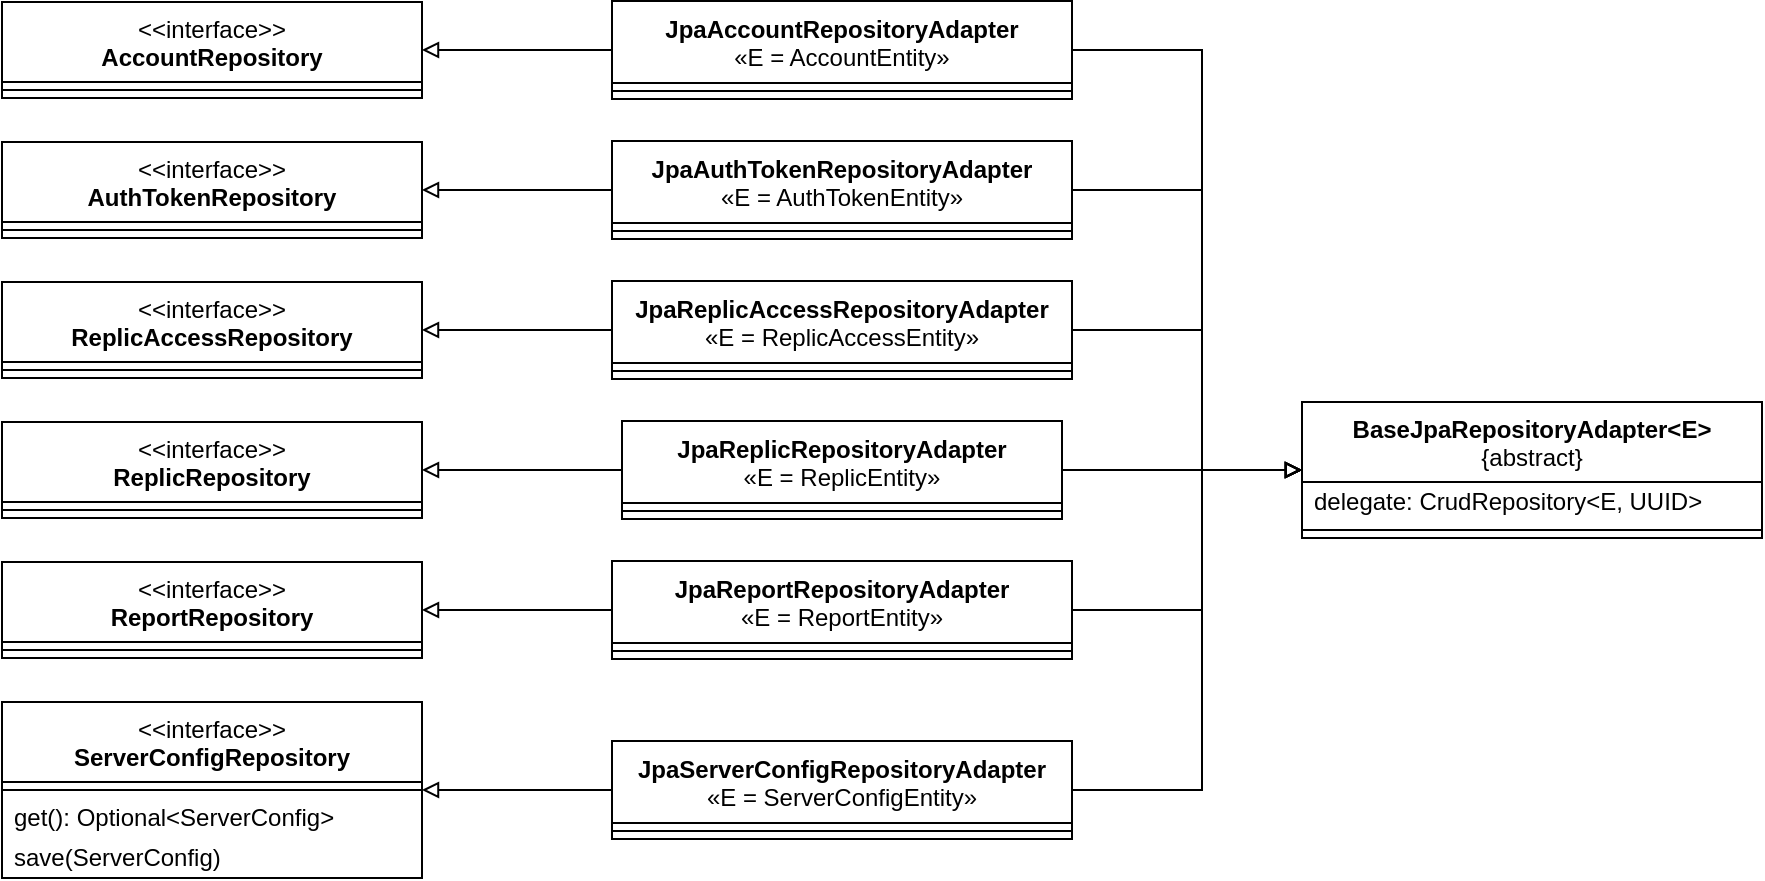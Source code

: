 <mxfile version="28.2.5">
  <diagram name="Seite-1" id="tv3RCUC1lsHie5otSo7a">
    <mxGraphModel dx="1426" dy="826" grid="1" gridSize="10" guides="1" tooltips="1" connect="1" arrows="1" fold="1" page="1" pageScale="1" pageWidth="1169" pageHeight="827" math="0" shadow="0">
      <root>
        <mxCell id="0" />
        <mxCell id="1" parent="0" />
        <mxCell id="7UgKAC-AJGtY0KaAJKL_-110" value="&amp;lt;&amp;lt;interface&amp;gt;&amp;gt;&lt;br&gt;&lt;b&gt;AccountRepository&lt;/b&gt;&lt;div&gt;&lt;br&gt;&lt;/div&gt;" style="swimlane;fontStyle=0;align=center;verticalAlign=top;childLayout=stackLayout;horizontal=1;startSize=40;horizontalStack=0;resizeParent=1;resizeParentMax=0;resizeLast=0;collapsible=0;marginBottom=0;html=1;whiteSpace=wrap;" parent="1" vertex="1">
          <mxGeometry x="220" y="195" width="210" height="48" as="geometry" />
        </mxCell>
        <mxCell id="7UgKAC-AJGtY0KaAJKL_-111" value="" style="line;strokeWidth=1;fillColor=none;align=left;verticalAlign=middle;spacingTop=-1;spacingLeft=3;spacingRight=3;rotatable=0;labelPosition=right;points=[];portConstraint=eastwest;" parent="7UgKAC-AJGtY0KaAJKL_-110" vertex="1">
          <mxGeometry y="40" width="210" height="8" as="geometry" />
        </mxCell>
        <mxCell id="7UgKAC-AJGtY0KaAJKL_-113" value="&amp;lt;&amp;lt;interface&amp;gt;&amp;gt;&lt;br&gt;&lt;b&gt;AuthTokenRepository&lt;/b&gt;&lt;div&gt;&lt;br&gt;&lt;/div&gt;" style="swimlane;fontStyle=0;align=center;verticalAlign=top;childLayout=stackLayout;horizontal=1;startSize=40;horizontalStack=0;resizeParent=1;resizeParentMax=0;resizeLast=0;collapsible=0;marginBottom=0;html=1;whiteSpace=wrap;" parent="1" vertex="1">
          <mxGeometry x="220" y="265" width="210" height="48" as="geometry" />
        </mxCell>
        <mxCell id="7UgKAC-AJGtY0KaAJKL_-114" value="" style="line;strokeWidth=1;fillColor=none;align=left;verticalAlign=middle;spacingTop=-1;spacingLeft=3;spacingRight=3;rotatable=0;labelPosition=right;points=[];portConstraint=eastwest;" parent="7UgKAC-AJGtY0KaAJKL_-113" vertex="1">
          <mxGeometry y="40" width="210" height="8" as="geometry" />
        </mxCell>
        <mxCell id="7UgKAC-AJGtY0KaAJKL_-116" value="&amp;lt;&amp;lt;interface&amp;gt;&amp;gt;&lt;br&gt;&lt;b&gt;ReplicAccessRepository&lt;/b&gt;&lt;div&gt;&lt;br&gt;&lt;/div&gt;" style="swimlane;fontStyle=0;align=center;verticalAlign=top;childLayout=stackLayout;horizontal=1;startSize=40;horizontalStack=0;resizeParent=1;resizeParentMax=0;resizeLast=0;collapsible=0;marginBottom=0;html=1;whiteSpace=wrap;" parent="1" vertex="1">
          <mxGeometry x="220" y="335" width="210" height="48" as="geometry" />
        </mxCell>
        <mxCell id="7UgKAC-AJGtY0KaAJKL_-117" value="" style="line;strokeWidth=1;fillColor=none;align=left;verticalAlign=middle;spacingTop=-1;spacingLeft=3;spacingRight=3;rotatable=0;labelPosition=right;points=[];portConstraint=eastwest;" parent="7UgKAC-AJGtY0KaAJKL_-116" vertex="1">
          <mxGeometry y="40" width="210" height="8" as="geometry" />
        </mxCell>
        <mxCell id="7UgKAC-AJGtY0KaAJKL_-119" value="&amp;lt;&amp;lt;interface&amp;gt;&amp;gt;&lt;br&gt;&lt;b&gt;ReplicRepository&lt;/b&gt;&lt;div&gt;&lt;br&gt;&lt;/div&gt;" style="swimlane;fontStyle=0;align=center;verticalAlign=top;childLayout=stackLayout;horizontal=1;startSize=40;horizontalStack=0;resizeParent=1;resizeParentMax=0;resizeLast=0;collapsible=0;marginBottom=0;html=1;whiteSpace=wrap;" parent="1" vertex="1">
          <mxGeometry x="220" y="405" width="210" height="48" as="geometry" />
        </mxCell>
        <mxCell id="7UgKAC-AJGtY0KaAJKL_-120" value="" style="line;strokeWidth=1;fillColor=none;align=left;verticalAlign=middle;spacingTop=-1;spacingLeft=3;spacingRight=3;rotatable=0;labelPosition=right;points=[];portConstraint=eastwest;" parent="7UgKAC-AJGtY0KaAJKL_-119" vertex="1">
          <mxGeometry y="40" width="210" height="8" as="geometry" />
        </mxCell>
        <mxCell id="7UgKAC-AJGtY0KaAJKL_-122" value="&amp;lt;&amp;lt;interface&amp;gt;&amp;gt;&lt;br&gt;&lt;b&gt;ReportRepository&lt;/b&gt;&lt;div&gt;&lt;br&gt;&lt;/div&gt;" style="swimlane;fontStyle=0;align=center;verticalAlign=top;childLayout=stackLayout;horizontal=1;startSize=40;horizontalStack=0;resizeParent=1;resizeParentMax=0;resizeLast=0;collapsible=0;marginBottom=0;html=1;whiteSpace=wrap;" parent="1" vertex="1">
          <mxGeometry x="220" y="475" width="210" height="48" as="geometry" />
        </mxCell>
        <mxCell id="7UgKAC-AJGtY0KaAJKL_-123" value="" style="line;strokeWidth=1;fillColor=none;align=left;verticalAlign=middle;spacingTop=-1;spacingLeft=3;spacingRight=3;rotatable=0;labelPosition=right;points=[];portConstraint=eastwest;" parent="7UgKAC-AJGtY0KaAJKL_-122" vertex="1">
          <mxGeometry y="40" width="210" height="8" as="geometry" />
        </mxCell>
        <mxCell id="7UgKAC-AJGtY0KaAJKL_-124" value="&lt;div&gt;&amp;lt;&amp;lt;interface&amp;gt;&amp;gt;&lt;/div&gt;&lt;div&gt;&lt;b&gt;ServerConfigRepository&lt;/b&gt;&lt;/div&gt;&lt;div&gt;&lt;br&gt;&lt;/div&gt;" style="swimlane;fontStyle=0;align=center;verticalAlign=top;childLayout=stackLayout;horizontal=1;startSize=40;horizontalStack=0;resizeParent=1;resizeParentMax=0;resizeLast=0;collapsible=0;marginBottom=0;html=1;whiteSpace=wrap;" parent="1" vertex="1">
          <mxGeometry x="220" y="545" width="210" height="88" as="geometry" />
        </mxCell>
        <mxCell id="7UgKAC-AJGtY0KaAJKL_-125" value="" style="line;strokeWidth=1;fillColor=none;align=left;verticalAlign=middle;spacingTop=-1;spacingLeft=3;spacingRight=3;rotatable=0;labelPosition=right;points=[];portConstraint=eastwest;" parent="7UgKAC-AJGtY0KaAJKL_-124" vertex="1">
          <mxGeometry y="40" width="210" height="8" as="geometry" />
        </mxCell>
        <mxCell id="7UgKAC-AJGtY0KaAJKL_-126" value="get(): Optional&amp;lt;ServerConfig&amp;gt;" style="text;html=1;strokeColor=none;fillColor=none;align=left;verticalAlign=middle;spacingLeft=4;spacingRight=4;overflow=hidden;rotatable=0;points=[[0,0.5],[1,0.5]];portConstraint=eastwest;whiteSpace=wrap;" parent="7UgKAC-AJGtY0KaAJKL_-124" vertex="1">
          <mxGeometry y="48" width="210" height="20" as="geometry" />
        </mxCell>
        <mxCell id="7UgKAC-AJGtY0KaAJKL_-127" value="save(ServerConfig)" style="text;html=1;strokeColor=none;fillColor=none;align=left;verticalAlign=middle;spacingLeft=4;spacingRight=4;overflow=hidden;rotatable=0;points=[[0,0.5],[1,0.5]];portConstraint=eastwest;whiteSpace=wrap;" parent="7UgKAC-AJGtY0KaAJKL_-124" vertex="1">
          <mxGeometry y="68" width="210" height="20" as="geometry" />
        </mxCell>
        <mxCell id="RG_ibap2kgqLSs5oj8Kn-1" value="&lt;b&gt;BaseJpaRepositoryAdapter&amp;lt;E&amp;gt;&lt;/b&gt;&lt;div&gt;{abstract}&lt;/div&gt;" style="swimlane;fontStyle=0;align=center;verticalAlign=top;childLayout=stackLayout;horizontal=1;startSize=40;horizontalStack=0;resizeParent=1;resizeParentMax=0;resizeLast=0;collapsible=0;marginBottom=0;html=1;whiteSpace=wrap;" vertex="1" parent="1">
          <mxGeometry x="870" y="395" width="230" height="68" as="geometry" />
        </mxCell>
        <mxCell id="RG_ibap2kgqLSs5oj8Kn-3" value="delegate: CrudRepository&amp;lt;E, UUID&amp;gt;" style="text;html=1;strokeColor=none;fillColor=none;align=left;verticalAlign=middle;spacingLeft=4;spacingRight=4;overflow=hidden;rotatable=0;points=[[0,0.5],[1,0.5]];portConstraint=eastwest;whiteSpace=wrap;" vertex="1" parent="RG_ibap2kgqLSs5oj8Kn-1">
          <mxGeometry y="40" width="230" height="20" as="geometry" />
        </mxCell>
        <mxCell id="RG_ibap2kgqLSs5oj8Kn-2" value="" style="line;strokeWidth=1;fillColor=none;align=left;verticalAlign=middle;spacingTop=-1;spacingLeft=3;spacingRight=3;rotatable=0;labelPosition=right;points=[];portConstraint=eastwest;" vertex="1" parent="RG_ibap2kgqLSs5oj8Kn-1">
          <mxGeometry y="60" width="230" height="8" as="geometry" />
        </mxCell>
        <mxCell id="RG_ibap2kgqLSs5oj8Kn-21" style="edgeStyle=orthogonalEdgeStyle;rounded=0;orthogonalLoop=1;jettySize=auto;html=1;endArrow=block;endFill=0;" edge="1" parent="1" source="RG_ibap2kgqLSs5oj8Kn-4" target="7UgKAC-AJGtY0KaAJKL_-119">
          <mxGeometry relative="1" as="geometry" />
        </mxCell>
        <mxCell id="RG_ibap2kgqLSs5oj8Kn-27" style="edgeStyle=orthogonalEdgeStyle;rounded=0;orthogonalLoop=1;jettySize=auto;html=1;endArrow=block;endFill=0;" edge="1" parent="1" source="RG_ibap2kgqLSs5oj8Kn-4" target="RG_ibap2kgqLSs5oj8Kn-1">
          <mxGeometry relative="1" as="geometry" />
        </mxCell>
        <mxCell id="RG_ibap2kgqLSs5oj8Kn-4" value="&lt;b&gt;JpaReplicRepositoryAdapter&lt;/b&gt;&lt;div&gt;«E = ReplicEntity»&lt;/div&gt;" style="swimlane;fontStyle=0;align=center;verticalAlign=top;childLayout=stackLayout;horizontal=1;startSize=41;horizontalStack=0;resizeParent=1;resizeParentMax=0;resizeLast=0;collapsible=0;marginBottom=0;html=1;whiteSpace=wrap;" vertex="1" parent="1">
          <mxGeometry x="530" y="404.5" width="220" height="49" as="geometry" />
        </mxCell>
        <mxCell id="RG_ibap2kgqLSs5oj8Kn-6" value="" style="line;strokeWidth=1;fillColor=none;align=left;verticalAlign=middle;spacingTop=-1;spacingLeft=3;spacingRight=3;rotatable=0;labelPosition=right;points=[];portConstraint=eastwest;" vertex="1" parent="RG_ibap2kgqLSs5oj8Kn-4">
          <mxGeometry y="41" width="220" height="8" as="geometry" />
        </mxCell>
        <mxCell id="RG_ibap2kgqLSs5oj8Kn-20" style="edgeStyle=orthogonalEdgeStyle;rounded=0;orthogonalLoop=1;jettySize=auto;html=1;endArrow=block;endFill=0;" edge="1" parent="1" source="RG_ibap2kgqLSs5oj8Kn-8" target="7UgKAC-AJGtY0KaAJKL_-116">
          <mxGeometry relative="1" as="geometry" />
        </mxCell>
        <mxCell id="RG_ibap2kgqLSs5oj8Kn-26" style="edgeStyle=orthogonalEdgeStyle;rounded=0;orthogonalLoop=1;jettySize=auto;html=1;endArrow=block;endFill=0;" edge="1" parent="1" source="RG_ibap2kgqLSs5oj8Kn-8" target="RG_ibap2kgqLSs5oj8Kn-1">
          <mxGeometry relative="1" as="geometry">
            <Array as="points">
              <mxPoint x="820" y="359" />
              <mxPoint x="820" y="429" />
            </Array>
          </mxGeometry>
        </mxCell>
        <mxCell id="RG_ibap2kgqLSs5oj8Kn-8" value="&lt;b&gt;JpaReplicAccessRepositoryAdapter&lt;/b&gt;&lt;div&gt;«E = ReplicAccessEntity»&lt;/div&gt;" style="swimlane;fontStyle=0;align=center;verticalAlign=top;childLayout=stackLayout;horizontal=1;startSize=41;horizontalStack=0;resizeParent=1;resizeParentMax=0;resizeLast=0;collapsible=0;marginBottom=0;html=1;whiteSpace=wrap;" vertex="1" parent="1">
          <mxGeometry x="525" y="334.5" width="230" height="49" as="geometry" />
        </mxCell>
        <mxCell id="RG_ibap2kgqLSs5oj8Kn-9" value="" style="line;strokeWidth=1;fillColor=none;align=left;verticalAlign=middle;spacingTop=-1;spacingLeft=3;spacingRight=3;rotatable=0;labelPosition=right;points=[];portConstraint=eastwest;" vertex="1" parent="RG_ibap2kgqLSs5oj8Kn-8">
          <mxGeometry y="41" width="230" height="8" as="geometry" />
        </mxCell>
        <mxCell id="RG_ibap2kgqLSs5oj8Kn-19" style="edgeStyle=orthogonalEdgeStyle;rounded=0;orthogonalLoop=1;jettySize=auto;html=1;endArrow=block;endFill=0;" edge="1" parent="1" source="RG_ibap2kgqLSs5oj8Kn-10" target="7UgKAC-AJGtY0KaAJKL_-113">
          <mxGeometry relative="1" as="geometry" />
        </mxCell>
        <mxCell id="RG_ibap2kgqLSs5oj8Kn-25" style="edgeStyle=orthogonalEdgeStyle;rounded=0;orthogonalLoop=1;jettySize=auto;html=1;endArrow=block;endFill=0;" edge="1" parent="1" source="RG_ibap2kgqLSs5oj8Kn-10" target="RG_ibap2kgqLSs5oj8Kn-1">
          <mxGeometry relative="1" as="geometry">
            <Array as="points">
              <mxPoint x="820" y="289" />
              <mxPoint x="820" y="429" />
            </Array>
          </mxGeometry>
        </mxCell>
        <mxCell id="RG_ibap2kgqLSs5oj8Kn-10" value="&lt;b&gt;JpaAuthTokenRepositoryAdapter&lt;/b&gt;&lt;div&gt;«E = AuthTokenEntity»&lt;/div&gt;" style="swimlane;fontStyle=0;align=center;verticalAlign=top;childLayout=stackLayout;horizontal=1;startSize=41;horizontalStack=0;resizeParent=1;resizeParentMax=0;resizeLast=0;collapsible=0;marginBottom=0;html=1;whiteSpace=wrap;" vertex="1" parent="1">
          <mxGeometry x="525" y="264.5" width="230" height="49" as="geometry" />
        </mxCell>
        <mxCell id="RG_ibap2kgqLSs5oj8Kn-11" value="" style="line;strokeWidth=1;fillColor=none;align=left;verticalAlign=middle;spacingTop=-1;spacingLeft=3;spacingRight=3;rotatable=0;labelPosition=right;points=[];portConstraint=eastwest;" vertex="1" parent="RG_ibap2kgqLSs5oj8Kn-10">
          <mxGeometry y="41" width="230" height="8" as="geometry" />
        </mxCell>
        <mxCell id="RG_ibap2kgqLSs5oj8Kn-18" style="edgeStyle=orthogonalEdgeStyle;rounded=0;orthogonalLoop=1;jettySize=auto;html=1;endArrow=block;endFill=0;" edge="1" parent="1" source="RG_ibap2kgqLSs5oj8Kn-12" target="7UgKAC-AJGtY0KaAJKL_-110">
          <mxGeometry relative="1" as="geometry" />
        </mxCell>
        <mxCell id="RG_ibap2kgqLSs5oj8Kn-24" style="edgeStyle=orthogonalEdgeStyle;rounded=0;orthogonalLoop=1;jettySize=auto;html=1;endArrow=block;endFill=0;" edge="1" parent="1" source="RG_ibap2kgqLSs5oj8Kn-12" target="RG_ibap2kgqLSs5oj8Kn-1">
          <mxGeometry relative="1" as="geometry">
            <Array as="points">
              <mxPoint x="820" y="219" />
              <mxPoint x="820" y="429" />
            </Array>
          </mxGeometry>
        </mxCell>
        <mxCell id="RG_ibap2kgqLSs5oj8Kn-12" value="&lt;b&gt;JpaAccountRepositoryAdapter&lt;/b&gt;&lt;div&gt;«E = AccountEntity»&lt;/div&gt;" style="swimlane;fontStyle=0;align=center;verticalAlign=top;childLayout=stackLayout;horizontal=1;startSize=41;horizontalStack=0;resizeParent=1;resizeParentMax=0;resizeLast=0;collapsible=0;marginBottom=0;html=1;whiteSpace=wrap;" vertex="1" parent="1">
          <mxGeometry x="525" y="194.5" width="230" height="49" as="geometry" />
        </mxCell>
        <mxCell id="RG_ibap2kgqLSs5oj8Kn-13" value="" style="line;strokeWidth=1;fillColor=none;align=left;verticalAlign=middle;spacingTop=-1;spacingLeft=3;spacingRight=3;rotatable=0;labelPosition=right;points=[];portConstraint=eastwest;" vertex="1" parent="RG_ibap2kgqLSs5oj8Kn-12">
          <mxGeometry y="41" width="230" height="8" as="geometry" />
        </mxCell>
        <mxCell id="RG_ibap2kgqLSs5oj8Kn-22" style="edgeStyle=orthogonalEdgeStyle;rounded=0;orthogonalLoop=1;jettySize=auto;html=1;endArrow=block;endFill=0;" edge="1" parent="1" source="RG_ibap2kgqLSs5oj8Kn-14" target="7UgKAC-AJGtY0KaAJKL_-122">
          <mxGeometry relative="1" as="geometry" />
        </mxCell>
        <mxCell id="RG_ibap2kgqLSs5oj8Kn-28" style="edgeStyle=orthogonalEdgeStyle;rounded=0;orthogonalLoop=1;jettySize=auto;html=1;endArrow=block;endFill=0;" edge="1" parent="1" source="RG_ibap2kgqLSs5oj8Kn-14" target="RG_ibap2kgqLSs5oj8Kn-1">
          <mxGeometry relative="1" as="geometry">
            <Array as="points">
              <mxPoint x="820" y="499" />
              <mxPoint x="820" y="429" />
            </Array>
          </mxGeometry>
        </mxCell>
        <mxCell id="RG_ibap2kgqLSs5oj8Kn-14" value="&lt;b&gt;JpaReportRepositoryAdapter&lt;/b&gt;&lt;div&gt;«E = ReportEntity»&lt;/div&gt;" style="swimlane;fontStyle=0;align=center;verticalAlign=top;childLayout=stackLayout;horizontal=1;startSize=41;horizontalStack=0;resizeParent=1;resizeParentMax=0;resizeLast=0;collapsible=0;marginBottom=0;html=1;whiteSpace=wrap;" vertex="1" parent="1">
          <mxGeometry x="525" y="474.5" width="230" height="49" as="geometry" />
        </mxCell>
        <mxCell id="RG_ibap2kgqLSs5oj8Kn-15" value="" style="line;strokeWidth=1;fillColor=none;align=left;verticalAlign=middle;spacingTop=-1;spacingLeft=3;spacingRight=3;rotatable=0;labelPosition=right;points=[];portConstraint=eastwest;" vertex="1" parent="RG_ibap2kgqLSs5oj8Kn-14">
          <mxGeometry y="41" width="230" height="8" as="geometry" />
        </mxCell>
        <mxCell id="RG_ibap2kgqLSs5oj8Kn-23" style="edgeStyle=orthogonalEdgeStyle;rounded=0;orthogonalLoop=1;jettySize=auto;html=1;endArrow=block;endFill=0;" edge="1" parent="1" source="RG_ibap2kgqLSs5oj8Kn-16" target="7UgKAC-AJGtY0KaAJKL_-124">
          <mxGeometry relative="1" as="geometry" />
        </mxCell>
        <mxCell id="RG_ibap2kgqLSs5oj8Kn-29" style="edgeStyle=orthogonalEdgeStyle;rounded=0;orthogonalLoop=1;jettySize=auto;html=1;endArrow=block;endFill=0;" edge="1" parent="1" source="RG_ibap2kgqLSs5oj8Kn-16" target="RG_ibap2kgqLSs5oj8Kn-1">
          <mxGeometry relative="1" as="geometry">
            <Array as="points">
              <mxPoint x="820" y="589" />
              <mxPoint x="820" y="429" />
            </Array>
          </mxGeometry>
        </mxCell>
        <mxCell id="RG_ibap2kgqLSs5oj8Kn-16" value="&lt;b&gt;JpaServerConfigRepositoryAdapter&lt;/b&gt;&lt;div&gt;«E = ServerConfigEntity»&lt;/div&gt;" style="swimlane;fontStyle=0;align=center;verticalAlign=top;childLayout=stackLayout;horizontal=1;startSize=41;horizontalStack=0;resizeParent=1;resizeParentMax=0;resizeLast=0;collapsible=0;marginBottom=0;html=1;whiteSpace=wrap;" vertex="1" parent="1">
          <mxGeometry x="525" y="564.5" width="230" height="49" as="geometry" />
        </mxCell>
        <mxCell id="RG_ibap2kgqLSs5oj8Kn-17" value="" style="line;strokeWidth=1;fillColor=none;align=left;verticalAlign=middle;spacingTop=-1;spacingLeft=3;spacingRight=3;rotatable=0;labelPosition=right;points=[];portConstraint=eastwest;" vertex="1" parent="RG_ibap2kgqLSs5oj8Kn-16">
          <mxGeometry y="41" width="230" height="8" as="geometry" />
        </mxCell>
      </root>
    </mxGraphModel>
  </diagram>
</mxfile>
